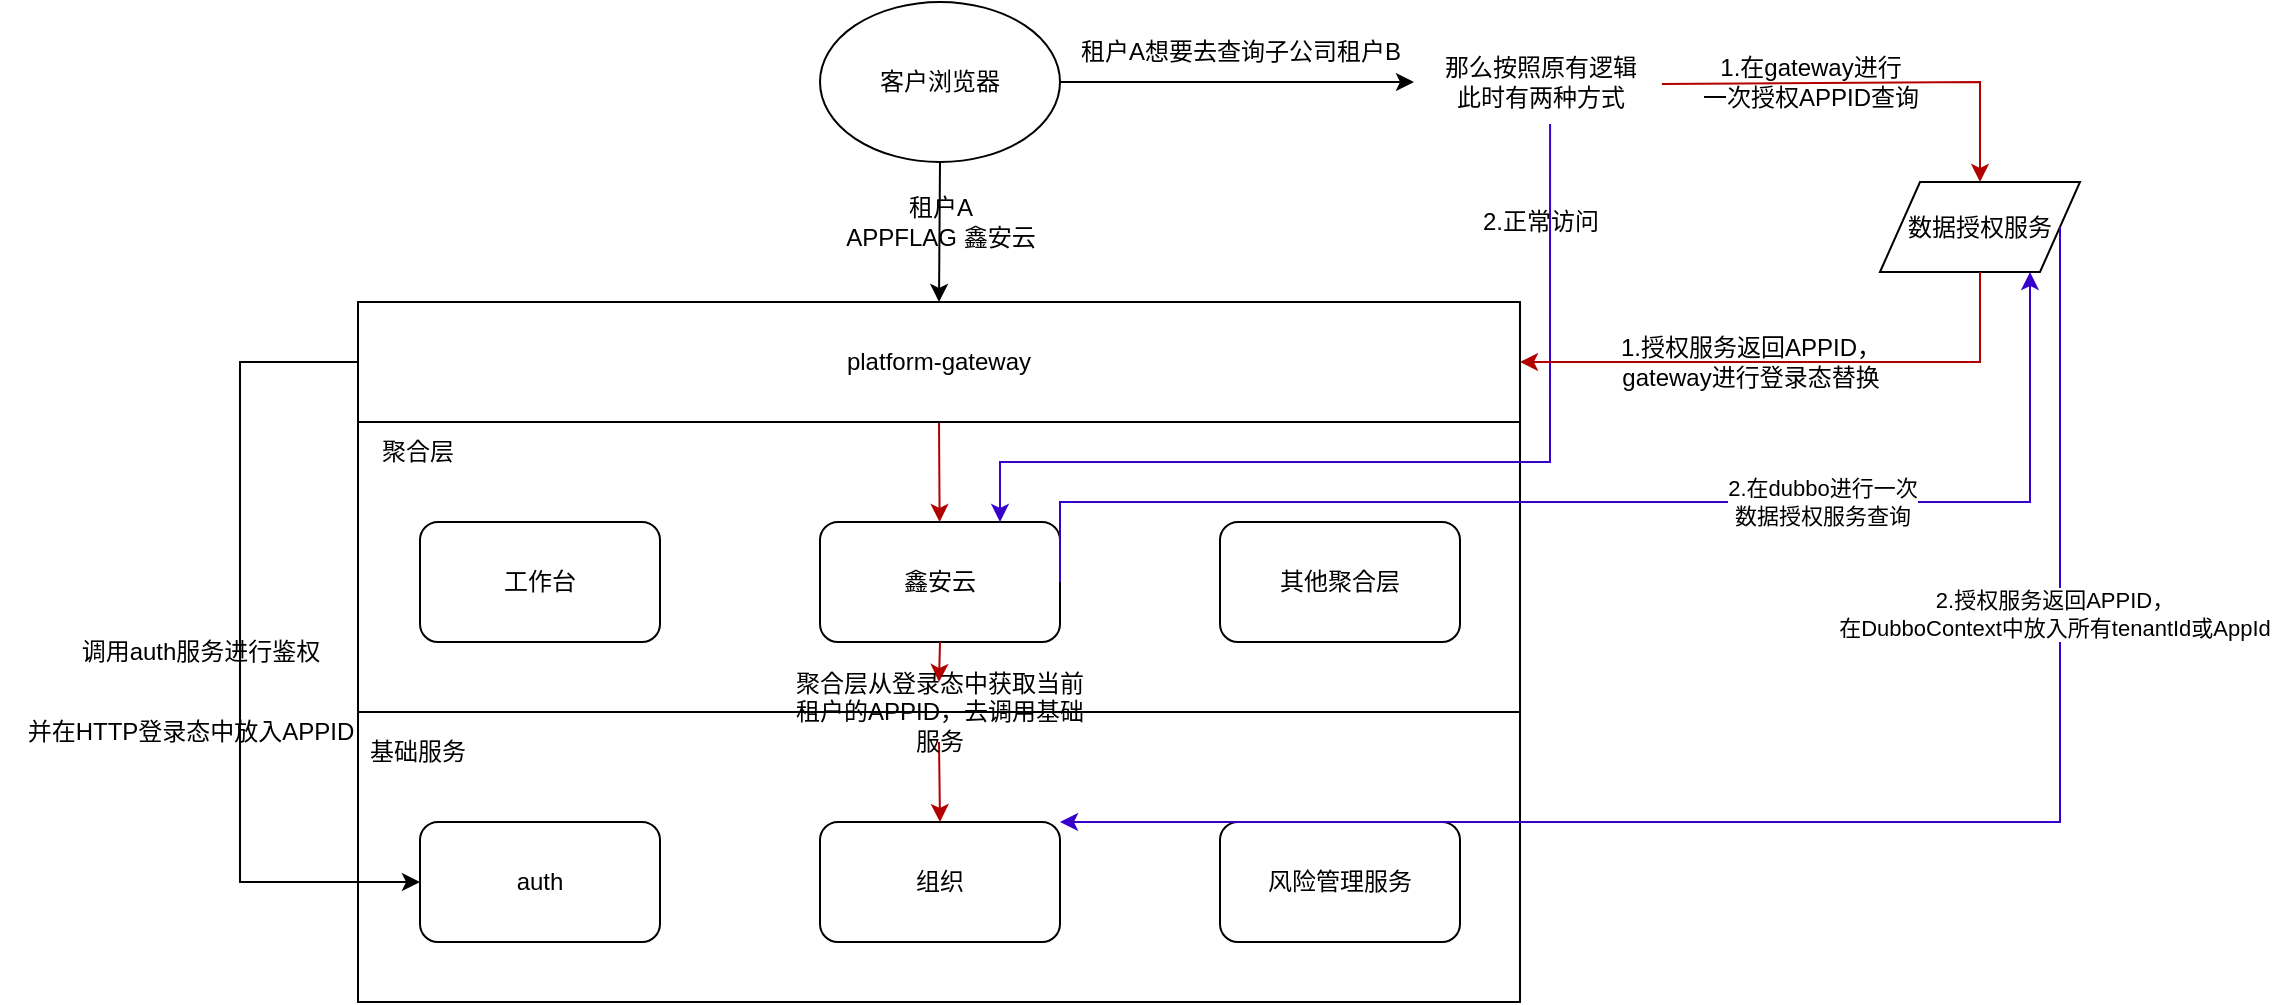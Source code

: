 <mxfile version="24.2.1" type="github">
  <diagram name="第 1 页" id="5iPDuY6rtZ_GDWK4_crg">
    <mxGraphModel dx="1382" dy="761" grid="1" gridSize="10" guides="1" tooltips="1" connect="1" arrows="1" fold="1" page="1" pageScale="1" pageWidth="827" pageHeight="1169" math="0" shadow="0">
      <root>
        <mxCell id="0" />
        <mxCell id="1" parent="0" />
        <mxCell id="TS6aH6QPCKaIepmxPnff-1" value="" style="rounded=0;whiteSpace=wrap;html=1;" parent="1" vertex="1">
          <mxGeometry x="189" y="250" width="581" height="290" as="geometry" />
        </mxCell>
        <mxCell id="TS6aH6QPCKaIepmxPnff-2" value="" style="endArrow=none;html=1;rounded=0;exitX=0;exitY=0.5;exitDx=0;exitDy=0;entryX=1;entryY=0.5;entryDx=0;entryDy=0;" parent="1" source="TS6aH6QPCKaIepmxPnff-21" target="TS6aH6QPCKaIepmxPnff-1" edge="1">
          <mxGeometry width="50" height="50" relative="1" as="geometry">
            <mxPoint x="500" y="430" as="sourcePoint" />
            <mxPoint x="550" y="380" as="targetPoint" />
          </mxGeometry>
        </mxCell>
        <mxCell id="TS6aH6QPCKaIepmxPnff-3" value="聚合层" style="text;html=1;align=center;verticalAlign=middle;whiteSpace=wrap;rounded=0;" parent="1" vertex="1">
          <mxGeometry x="189" y="250" width="60" height="30" as="geometry" />
        </mxCell>
        <mxCell id="TS6aH6QPCKaIepmxPnff-4" value="基础服务" style="text;html=1;align=center;verticalAlign=middle;whiteSpace=wrap;rounded=0;" parent="1" vertex="1">
          <mxGeometry x="189" y="400" width="60" height="30" as="geometry" />
        </mxCell>
        <mxCell id="TS6aH6QPCKaIepmxPnff-5" value="工作台" style="rounded=1;whiteSpace=wrap;html=1;" parent="1" vertex="1">
          <mxGeometry x="220" y="300" width="120" height="60" as="geometry" />
        </mxCell>
        <mxCell id="TS6aH6QPCKaIepmxPnff-6" value="鑫安云" style="rounded=1;whiteSpace=wrap;html=1;" parent="1" vertex="1">
          <mxGeometry x="420" y="300" width="120" height="60" as="geometry" />
        </mxCell>
        <mxCell id="TS6aH6QPCKaIepmxPnff-7" value="其他聚合层" style="rounded=1;whiteSpace=wrap;html=1;" parent="1" vertex="1">
          <mxGeometry x="620" y="300" width="120" height="60" as="geometry" />
        </mxCell>
        <mxCell id="TS6aH6QPCKaIepmxPnff-8" value="auth" style="rounded=1;whiteSpace=wrap;html=1;" parent="1" vertex="1">
          <mxGeometry x="220" y="450" width="120" height="60" as="geometry" />
        </mxCell>
        <mxCell id="TS6aH6QPCKaIepmxPnff-9" value="组织" style="rounded=1;whiteSpace=wrap;html=1;" parent="1" vertex="1">
          <mxGeometry x="420" y="450" width="120" height="60" as="geometry" />
        </mxCell>
        <mxCell id="TS6aH6QPCKaIepmxPnff-10" value="风险管理服务" style="rounded=1;whiteSpace=wrap;html=1;" parent="1" vertex="1">
          <mxGeometry x="620" y="450" width="120" height="60" as="geometry" />
        </mxCell>
        <mxCell id="TS6aH6QPCKaIepmxPnff-12" value="" style="endArrow=classic;html=1;rounded=0;exitX=0.5;exitY=1;exitDx=0;exitDy=0;entryX=0.5;entryY=0;entryDx=0;entryDy=0;" parent="1" source="TS6aH6QPCKaIepmxPnff-16" target="TS6aH6QPCKaIepmxPnff-15" edge="1">
          <mxGeometry width="50" height="50" relative="1" as="geometry">
            <mxPoint x="476" y="136" as="sourcePoint" />
            <mxPoint x="330" y="130" as="targetPoint" />
          </mxGeometry>
        </mxCell>
        <mxCell id="TS6aH6QPCKaIepmxPnff-13" value="租户A&lt;div&gt;APPFLAG 鑫安云&lt;/div&gt;" style="text;html=1;align=center;verticalAlign=middle;resizable=0;points=[];autosize=1;strokeColor=none;fillColor=none;" parent="1" vertex="1">
          <mxGeometry x="420" y="130" width="120" height="40" as="geometry" />
        </mxCell>
        <mxCell id="TS6aH6QPCKaIepmxPnff-14" value="" style="endArrow=classic;html=1;rounded=0;exitX=0.5;exitY=1;exitDx=0;exitDy=0;fillColor=#e51400;strokeColor=#B20000;" parent="1" source="TS6aH6QPCKaIepmxPnff-15" target="TS6aH6QPCKaIepmxPnff-6" edge="1">
          <mxGeometry width="50" height="50" relative="1" as="geometry">
            <mxPoint x="500" y="430" as="sourcePoint" />
            <mxPoint x="550" y="380" as="targetPoint" />
          </mxGeometry>
        </mxCell>
        <mxCell id="TS6aH6QPCKaIepmxPnff-15" value="platform-gateway" style="rounded=0;whiteSpace=wrap;html=1;" parent="1" vertex="1">
          <mxGeometry x="189" y="190" width="581" height="60" as="geometry" />
        </mxCell>
        <mxCell id="TS6aH6QPCKaIepmxPnff-16" value="客户浏览器" style="ellipse;whiteSpace=wrap;html=1;" parent="1" vertex="1">
          <mxGeometry x="420" y="40" width="120" height="80" as="geometry" />
        </mxCell>
        <mxCell id="TS6aH6QPCKaIepmxPnff-18" value="" style="endArrow=classic;html=1;rounded=0;exitX=0;exitY=0.5;exitDx=0;exitDy=0;entryX=0;entryY=0.5;entryDx=0;entryDy=0;" parent="1" source="TS6aH6QPCKaIepmxPnff-15" target="TS6aH6QPCKaIepmxPnff-8" edge="1">
          <mxGeometry width="50" height="50" relative="1" as="geometry">
            <mxPoint x="190" y="220" as="sourcePoint" />
            <mxPoint x="50" y="440" as="targetPoint" />
            <Array as="points">
              <mxPoint x="130" y="220" />
              <mxPoint x="130" y="480" />
            </Array>
          </mxGeometry>
        </mxCell>
        <mxCell id="TS6aH6QPCKaIepmxPnff-19" value="调用auth服务进行鉴权" style="text;html=1;align=center;verticalAlign=middle;resizable=0;points=[];autosize=1;strokeColor=none;fillColor=none;" parent="1" vertex="1">
          <mxGeometry x="40" y="350" width="140" height="30" as="geometry" />
        </mxCell>
        <mxCell id="TS6aH6QPCKaIepmxPnff-20" value="并在HTTP登录态中放入APPID" style="text;html=1;align=center;verticalAlign=middle;resizable=0;points=[];autosize=1;strokeColor=none;fillColor=none;" parent="1" vertex="1">
          <mxGeometry x="10" y="390" width="190" height="30" as="geometry" />
        </mxCell>
        <mxCell id="TS6aH6QPCKaIepmxPnff-22" value="" style="endArrow=classic;html=1;rounded=0;exitX=0.5;exitY=1;exitDx=0;exitDy=0;entryX=0.5;entryY=0;entryDx=0;entryDy=0;fillColor=#e51400;strokeColor=#B20000;" parent="1" source="TS6aH6QPCKaIepmxPnff-21" target="TS6aH6QPCKaIepmxPnff-9" edge="1">
          <mxGeometry width="50" height="50" relative="1" as="geometry">
            <mxPoint x="390" y="420" as="sourcePoint" />
            <mxPoint x="440" y="370" as="targetPoint" />
          </mxGeometry>
        </mxCell>
        <mxCell id="TS6aH6QPCKaIepmxPnff-25" value="" style="endArrow=none;html=1;rounded=0;exitX=0;exitY=0.5;exitDx=0;exitDy=0;entryX=1;entryY=0.5;entryDx=0;entryDy=0;" parent="1" source="TS6aH6QPCKaIepmxPnff-1" target="TS6aH6QPCKaIepmxPnff-21" edge="1">
          <mxGeometry width="50" height="50" relative="1" as="geometry">
            <mxPoint x="189" y="395" as="sourcePoint" />
            <mxPoint x="770" y="395" as="targetPoint" />
          </mxGeometry>
        </mxCell>
        <mxCell id="TS6aH6QPCKaIepmxPnff-26" value="" style="endArrow=classic;html=1;rounded=0;exitX=0.5;exitY=1;exitDx=0;exitDy=0;entryX=0.5;entryY=0;entryDx=0;entryDy=0;fillColor=#e51400;strokeColor=#B20000;" parent="1" source="TS6aH6QPCKaIepmxPnff-6" target="TS6aH6QPCKaIepmxPnff-21" edge="1">
          <mxGeometry width="50" height="50" relative="1" as="geometry">
            <mxPoint x="480" y="360" as="sourcePoint" />
            <mxPoint x="480" y="450" as="targetPoint" />
          </mxGeometry>
        </mxCell>
        <mxCell id="TS6aH6QPCKaIepmxPnff-21" value="聚合层从登录态中获取当前租户的APPID，去调用基础服务" style="text;html=1;align=center;verticalAlign=middle;whiteSpace=wrap;rounded=0;" parent="1" vertex="1">
          <mxGeometry x="401.75" y="380" width="155.5" height="30" as="geometry" />
        </mxCell>
        <mxCell id="TS6aH6QPCKaIepmxPnff-27" value="" style="endArrow=classic;html=1;rounded=0;exitX=1;exitY=0.5;exitDx=0;exitDy=0;entryX=-0.025;entryY=0.5;entryDx=0;entryDy=0;entryPerimeter=0;" parent="1" source="TS6aH6QPCKaIepmxPnff-16" target="TS6aH6QPCKaIepmxPnff-29" edge="1">
          <mxGeometry width="50" height="50" relative="1" as="geometry">
            <mxPoint x="550" y="80" as="sourcePoint" />
            <mxPoint x="730" y="80" as="targetPoint" />
          </mxGeometry>
        </mxCell>
        <mxCell id="TS6aH6QPCKaIepmxPnff-28" value="租户A想要去查询子公司租户B" style="text;html=1;align=center;verticalAlign=middle;resizable=0;points=[];autosize=1;strokeColor=none;fillColor=none;" parent="1" vertex="1">
          <mxGeometry x="540" y="50" width="180" height="30" as="geometry" />
        </mxCell>
        <mxCell id="TS6aH6QPCKaIepmxPnff-29" value="那么按照原有逻辑&lt;div&gt;此时有两种方式&lt;/div&gt;" style="text;html=1;align=center;verticalAlign=middle;resizable=0;points=[];autosize=1;strokeColor=none;fillColor=none;" parent="1" vertex="1">
          <mxGeometry x="720" y="60" width="120" height="40" as="geometry" />
        </mxCell>
        <mxCell id="TS6aH6QPCKaIepmxPnff-30" value="" style="endArrow=classic;html=1;rounded=0;entryX=0.5;entryY=0;entryDx=0;entryDy=0;exitX=1.008;exitY=0.525;exitDx=0;exitDy=0;exitPerimeter=0;fillColor=#e51400;strokeColor=#B20000;" parent="1" source="TS6aH6QPCKaIepmxPnff-29" target="TS6aH6QPCKaIepmxPnff-35" edge="1">
          <mxGeometry width="50" height="50" relative="1" as="geometry">
            <mxPoint x="610" y="370" as="sourcePoint" />
            <mxPoint x="660" y="320" as="targetPoint" />
            <Array as="points">
              <mxPoint x="1000" y="80" />
            </Array>
          </mxGeometry>
        </mxCell>
        <mxCell id="TS6aH6QPCKaIepmxPnff-31" value="1.在gateway进行&lt;div&gt;一次授权APPID查询&lt;/div&gt;" style="text;html=1;align=center;verticalAlign=middle;resizable=0;points=[];autosize=1;strokeColor=none;fillColor=none;" parent="1" vertex="1">
          <mxGeometry x="850" y="60" width="130" height="40" as="geometry" />
        </mxCell>
        <mxCell id="TS6aH6QPCKaIepmxPnff-33" value="" style="endArrow=classic;html=1;rounded=0;entryX=0.75;entryY=0;entryDx=0;entryDy=0;exitX=0.542;exitY=1.025;exitDx=0;exitDy=0;exitPerimeter=0;fillColor=#6a00ff;strokeColor=#3700CC;" parent="1" source="TS6aH6QPCKaIepmxPnff-29" target="TS6aH6QPCKaIepmxPnff-6" edge="1">
          <mxGeometry width="50" height="50" relative="1" as="geometry">
            <mxPoint x="825" y="100" as="sourcePoint" />
            <mxPoint x="920" y="190" as="targetPoint" />
            <Array as="points">
              <mxPoint x="785" y="270" />
              <mxPoint x="510" y="270" />
            </Array>
          </mxGeometry>
        </mxCell>
        <mxCell id="TS6aH6QPCKaIepmxPnff-34" value="2.正常访问" style="text;html=1;align=center;verticalAlign=middle;resizable=0;points=[];autosize=1;strokeColor=none;fillColor=none;" parent="1" vertex="1">
          <mxGeometry x="740" y="135" width="80" height="30" as="geometry" />
        </mxCell>
        <mxCell id="TS6aH6QPCKaIepmxPnff-35" value="数据授权服务" style="shape=parallelogram;perimeter=parallelogramPerimeter;whiteSpace=wrap;html=1;fixedSize=1;" parent="1" vertex="1">
          <mxGeometry x="950" y="130" width="100" height="45" as="geometry" />
        </mxCell>
        <mxCell id="TS6aH6QPCKaIepmxPnff-38" value="" style="endArrow=classic;html=1;rounded=0;exitX=0.5;exitY=1;exitDx=0;exitDy=0;entryX=1;entryY=0.5;entryDx=0;entryDy=0;fillColor=#e51400;strokeColor=#B20000;" parent="1" source="TS6aH6QPCKaIepmxPnff-35" target="TS6aH6QPCKaIepmxPnff-15" edge="1">
          <mxGeometry width="50" height="50" relative="1" as="geometry">
            <mxPoint x="610" y="370" as="sourcePoint" />
            <mxPoint x="660" y="320" as="targetPoint" />
            <Array as="points">
              <mxPoint x="1000" y="220" />
            </Array>
          </mxGeometry>
        </mxCell>
        <mxCell id="TS6aH6QPCKaIepmxPnff-39" value="1.授权服务返回APPID，&lt;div&gt;gateway进行登录态替换&lt;/div&gt;" style="text;html=1;align=center;verticalAlign=middle;resizable=0;points=[];autosize=1;strokeColor=none;fillColor=none;" parent="1" vertex="1">
          <mxGeometry x="810" y="200" width="150" height="40" as="geometry" />
        </mxCell>
        <mxCell id="TS6aH6QPCKaIepmxPnff-40" value="" style="endArrow=classic;html=1;rounded=0;exitX=1;exitY=0.5;exitDx=0;exitDy=0;entryX=0.75;entryY=1;entryDx=0;entryDy=0;fillColor=#6a00ff;strokeColor=#3700CC;" parent="1" source="TS6aH6QPCKaIepmxPnff-6" target="TS6aH6QPCKaIepmxPnff-35" edge="1">
          <mxGeometry width="50" height="50" relative="1" as="geometry">
            <mxPoint x="610" y="370" as="sourcePoint" />
            <mxPoint x="1020" y="290" as="targetPoint" />
            <Array as="points">
              <mxPoint x="540" y="290" />
              <mxPoint x="1025" y="290" />
            </Array>
          </mxGeometry>
        </mxCell>
        <mxCell id="TS6aH6QPCKaIepmxPnff-41" value="2.在dubbo进行一次&lt;div&gt;数据授权服务查询&lt;/div&gt;" style="edgeLabel;html=1;align=center;verticalAlign=middle;resizable=0;points=[];" parent="TS6aH6QPCKaIepmxPnff-40" vertex="1" connectable="0">
          <mxGeometry x="-0.356" relative="1" as="geometry">
            <mxPoint x="215" as="offset" />
          </mxGeometry>
        </mxCell>
        <mxCell id="TS6aH6QPCKaIepmxPnff-42" value="" style="endArrow=classic;html=1;rounded=0;exitX=1;exitY=0.5;exitDx=0;exitDy=0;entryX=1;entryY=0;entryDx=0;entryDy=0;fillColor=#6a00ff;strokeColor=#3700CC;" parent="1" source="TS6aH6QPCKaIepmxPnff-35" target="TS6aH6QPCKaIepmxPnff-9" edge="1">
          <mxGeometry width="50" height="50" relative="1" as="geometry">
            <mxPoint x="610" y="370" as="sourcePoint" />
            <mxPoint x="660" y="320" as="targetPoint" />
            <Array as="points">
              <mxPoint x="1040" y="450" />
            </Array>
          </mxGeometry>
        </mxCell>
        <mxCell id="TS6aH6QPCKaIepmxPnff-43" value="2.授权服务返回APPID，&lt;div&gt;在DubboContext中放入所有tenantId或AppId&lt;/div&gt;" style="edgeLabel;html=1;align=center;verticalAlign=middle;resizable=0;points=[];" parent="TS6aH6QPCKaIepmxPnff-42" vertex="1" connectable="0">
          <mxGeometry x="-0.515" y="-3" relative="1" as="geometry">
            <mxPoint as="offset" />
          </mxGeometry>
        </mxCell>
      </root>
    </mxGraphModel>
  </diagram>
</mxfile>
